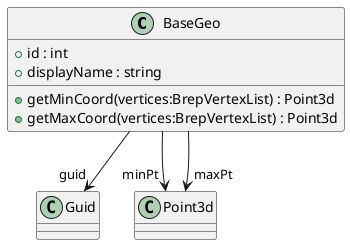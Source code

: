 @startuml
class BaseGeo {
    + id : int
    + displayName : string
    + getMinCoord(vertices:BrepVertexList) : Point3d
    + getMaxCoord(vertices:BrepVertexList) : Point3d
}
BaseGeo --> "guid" Guid
BaseGeo --> "minPt" Point3d
BaseGeo --> "maxPt" Point3d
@enduml
